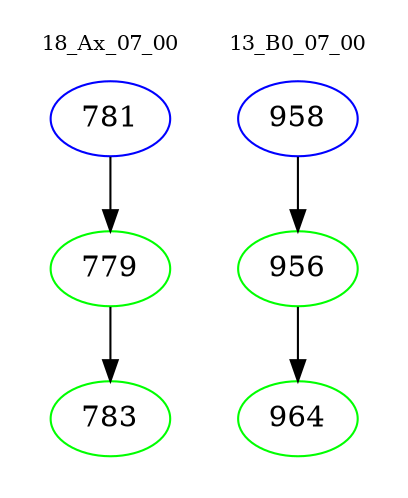 digraph{
subgraph cluster_0 {
color = white
label = "18_Ax_07_00";
fontsize=10;
T0_781 [label="781", color="blue"]
T0_781 -> T0_779 [color="black"]
T0_779 [label="779", color="green"]
T0_779 -> T0_783 [color="black"]
T0_783 [label="783", color="green"]
}
subgraph cluster_1 {
color = white
label = "13_B0_07_00";
fontsize=10;
T1_958 [label="958", color="blue"]
T1_958 -> T1_956 [color="black"]
T1_956 [label="956", color="green"]
T1_956 -> T1_964 [color="black"]
T1_964 [label="964", color="green"]
}
}
